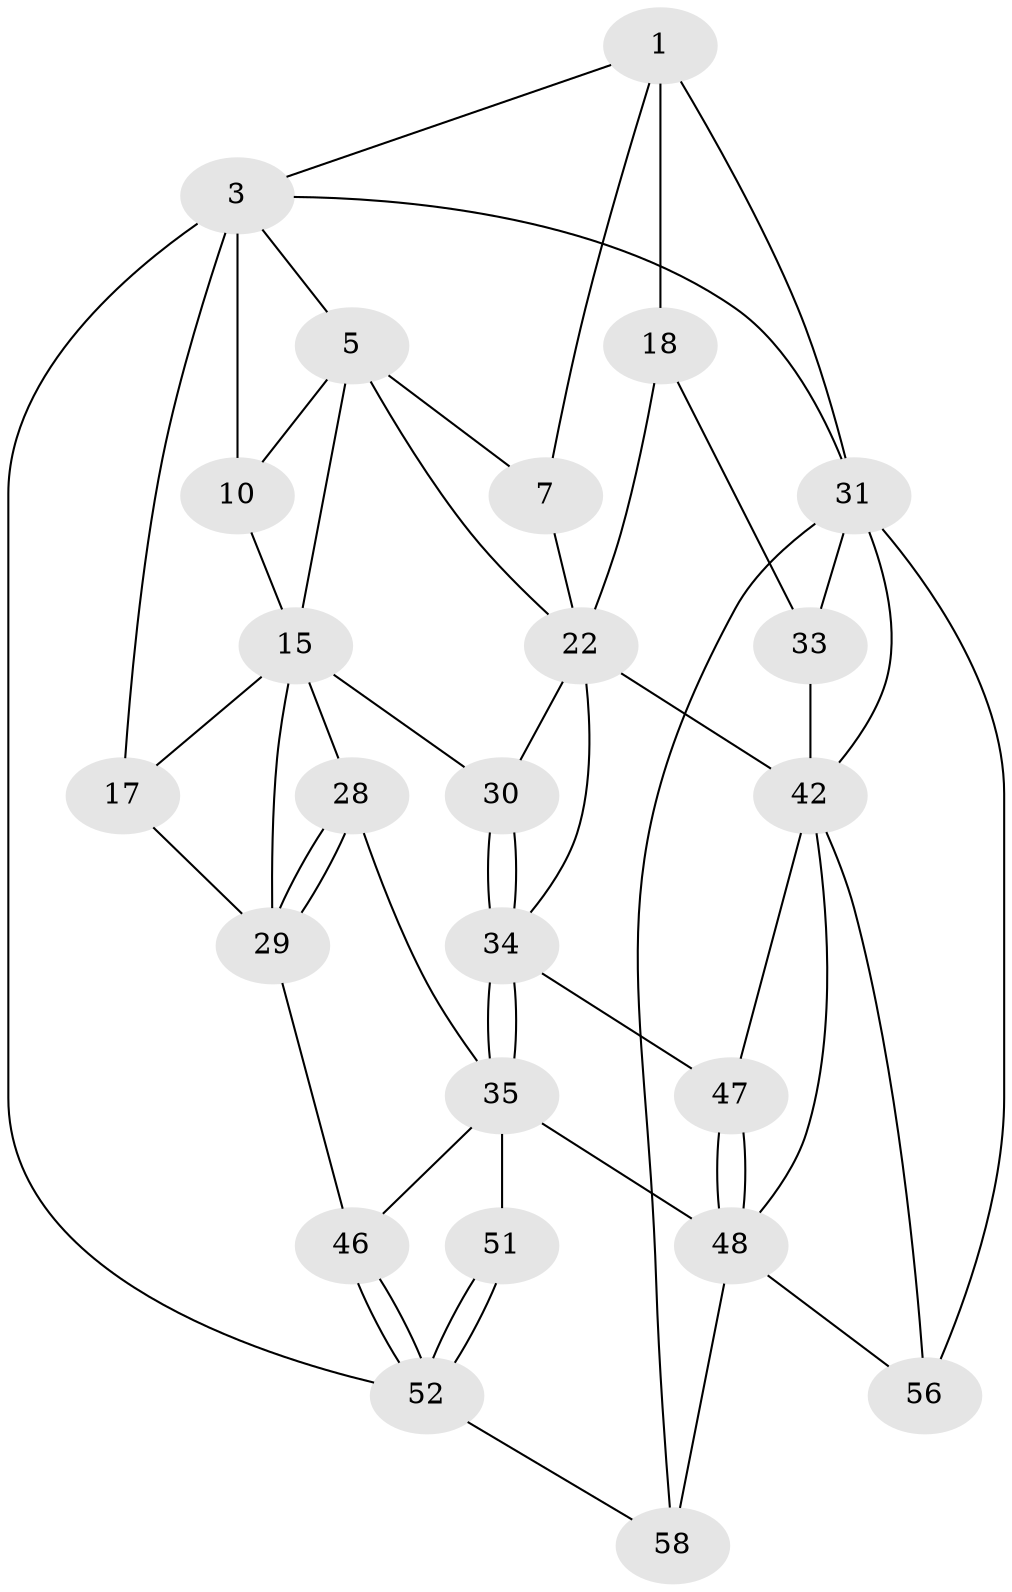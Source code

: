 // original degree distribution, {3: 0.03333333333333333, 5: 0.5, 6: 0.21666666666666667, 4: 0.25}
// Generated by graph-tools (version 1.1) at 2025/21/03/04/25 18:21:05]
// undirected, 24 vertices, 54 edges
graph export_dot {
graph [start="1"]
  node [color=gray90,style=filled];
  1 [pos="+0.6793073067217785+0",super="+6+2"];
  3 [pos="+0+0",super="+41+4+12"];
  5 [pos="+0.5728502130851252+0",super="+8"];
  7 [pos="+0.6616068990720639+0.25043584188811147"];
  10 [pos="+0.5288913977914761+0.2175711004428356",super="+14+11"];
  15 [pos="+0.21388642107585457+0.3214768012503913",super="+16+20"];
  17 [pos="+0+0.2794725381956417",super="+40"];
  18 [pos="+1+0",super="+21"];
  22 [pos="+0.7790594492749223+0.3545910163880706",super="+23"];
  28 [pos="+0.26191180889123417+0.5838056008559215"];
  29 [pos="+0.18401908324933774+0.532874923845007",super="+39"];
  30 [pos="+0.4615851309155684+0.5132104458416189"];
  31 [pos="+1+1",super="+32+55"];
  33 [pos="+1+0.44408278616697433"];
  34 [pos="+0.5138446429416861+0.6611441451584753",super="+38"];
  35 [pos="+0.5018197465961336+0.676432464955536",super="+50+36"];
  42 [pos="+0.9144381868748608+0.5428972170920433",super="+43"];
  46 [pos="+0.11792115691128896+0.9834833869967448"];
  47 [pos="+0.7322578239765285+0.7851235504603213"];
  48 [pos="+0.6458190295138198+0.8637077441437063",super="+49+54"];
  51 [pos="+0.39965726769726456+0.8861766441375224"];
  52 [pos="+0.015016821487163552+1",super="+57"];
  56 [pos="+0.8807627871913124+0.9025423848426485"];
  58 [pos="+0.47969651406132796+1",super="+60"];
  1 -- 18 [weight=2];
  1 -- 7;
  1 -- 3;
  1 -- 31;
  3 -- 31;
  3 -- 52;
  3 -- 5;
  3 -- 10 [weight=2];
  3 -- 17 [weight=2];
  5 -- 7;
  5 -- 10;
  5 -- 15;
  5 -- 22;
  7 -- 22;
  10 -- 15;
  15 -- 17;
  15 -- 29;
  15 -- 28;
  15 -- 30;
  17 -- 29;
  18 -- 33;
  18 -- 22;
  22 -- 42 [weight=2];
  22 -- 30;
  22 -- 34;
  28 -- 29;
  28 -- 29;
  28 -- 35;
  29 -- 46;
  30 -- 34;
  30 -- 34;
  31 -- 33;
  31 -- 56;
  31 -- 58;
  31 -- 42;
  33 -- 42;
  34 -- 35;
  34 -- 35;
  34 -- 47;
  35 -- 48;
  35 -- 51 [weight=2];
  35 -- 46;
  42 -- 48;
  42 -- 56;
  42 -- 47;
  46 -- 52;
  46 -- 52;
  47 -- 48;
  47 -- 48;
  48 -- 58 [weight=2];
  48 -- 56;
  51 -- 52;
  51 -- 52;
  52 -- 58;
}
